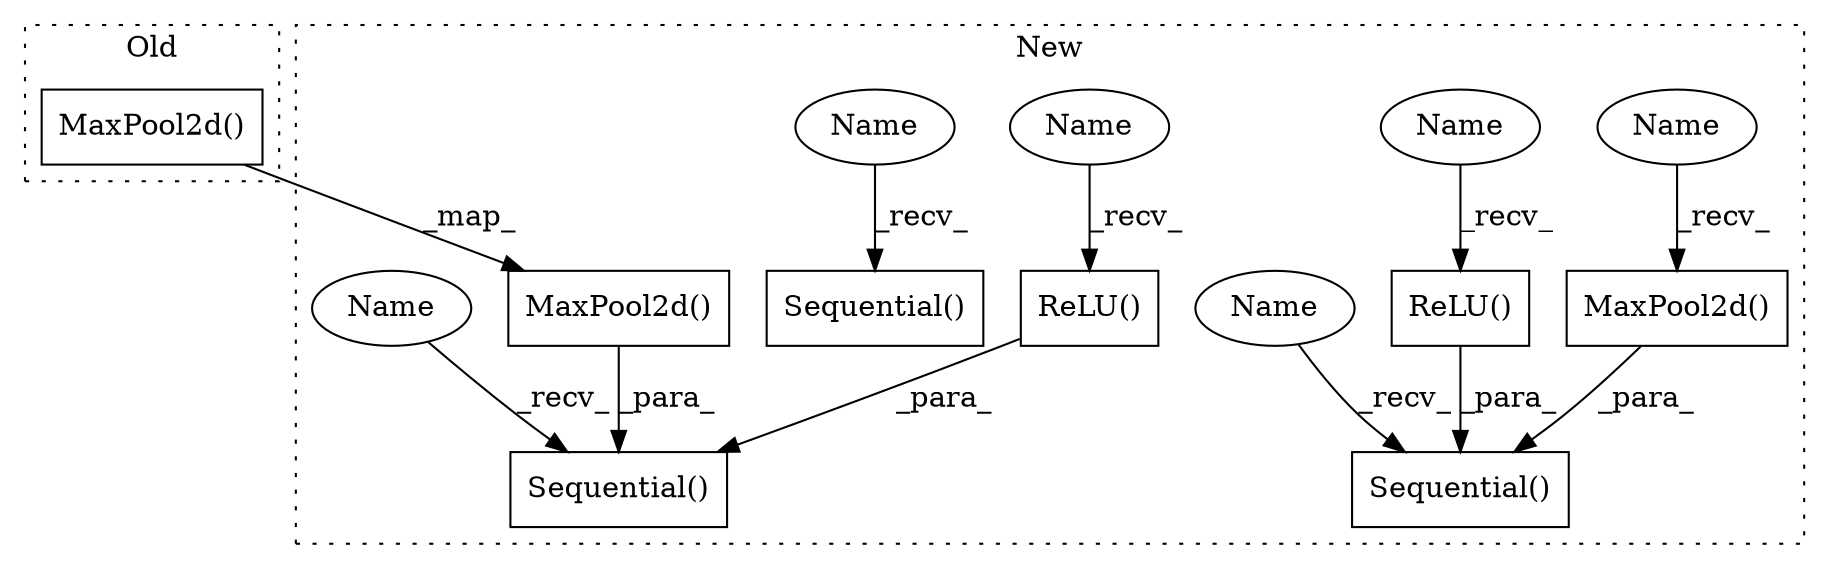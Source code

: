 digraph G {
subgraph cluster0 {
1 [label="MaxPool2d()" a="75" s="2488" l="32" shape="box"];
label = "Old";
style="dotted";
}
subgraph cluster1 {
2 [label="MaxPool2d()" a="75" s="1988" l="32" shape="box"];
3 [label="Sequential()" a="75" s="1718,2020" l="27,10" shape="box"];
4 [label="ReLU()" a="75" s="2277" l="21" shape="box"];
5 [label="Sequential()" a="75" s="2052,2345" l="27,10" shape="box"];
6 [label="MaxPool2d()" a="75" s="2313" l="32" shape="box"];
7 [label="Sequential()" a="75" s="2375,2457" l="27,10" shape="box"];
8 [label="ReLU()" a="75" s="1952" l="21" shape="box"];
9 [label="Name" a="87" s="2313" l="2" shape="ellipse"];
10 [label="Name" a="87" s="1718" l="2" shape="ellipse"];
11 [label="Name" a="87" s="2052" l="2" shape="ellipse"];
12 [label="Name" a="87" s="2277" l="2" shape="ellipse"];
13 [label="Name" a="87" s="1952" l="2" shape="ellipse"];
14 [label="Name" a="87" s="2375" l="2" shape="ellipse"];
label = "New";
style="dotted";
}
1 -> 2 [label="_map_"];
2 -> 3 [label="_para_"];
4 -> 5 [label="_para_"];
6 -> 5 [label="_para_"];
8 -> 3 [label="_para_"];
9 -> 6 [label="_recv_"];
10 -> 3 [label="_recv_"];
11 -> 5 [label="_recv_"];
12 -> 4 [label="_recv_"];
13 -> 8 [label="_recv_"];
14 -> 7 [label="_recv_"];
}
